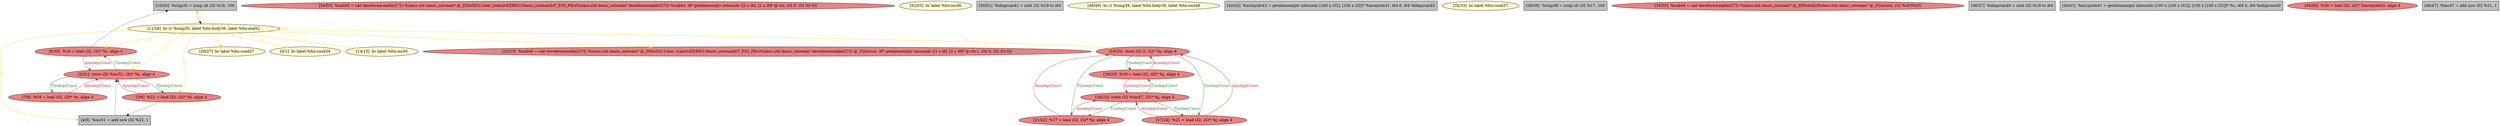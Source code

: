 
digraph G {


node2244 [fillcolor=grey,label="[10/29]  %cmp35 = icmp slt i32 %16, 100",shape=rectangle,style=filled ]
node2243 [fillcolor=lightcoral,label="[9/30]  %16 = load i32, i32* %i, align 4",shape=ellipse,style=filled ]
node2242 [fillcolor=lightcoral,label="[54/55]  %call45 = call dereferenceable(272) %class.std::basic_ostream* @_ZStlsISt11char_traitsIcEERSt13basic_ostreamIcT_ES5_PKc(%class.std::basic_ostream* dereferenceable(272) %call44, i8* getelementptr inbounds ([2 x i8], [2 x i8]* @.str, i32 0, i32 0)) 0))",shape=ellipse,style=filled ]
node2245 [fillcolor=lightcoral,label="[7/8]  %18 = load i32, i32* %i, align 4",shape=ellipse,style=filled ]
node2241 [fillcolor=lemonchiffon,label="[11/28]  br i1 %cmp35, label %for.body36, label %for.end52",shape=ellipse,style=filled ]
node2240 [fillcolor=lemonchiffon,label="[52/53]  br label %for.inc46",shape=ellipse,style=filled ]
node2239 [fillcolor=lightcoral,label="[16/25]  store i32 0, i32* %j, align 4",shape=ellipse,style=filled ]
node2238 [fillcolor=lemonchiffon,label="[26/27]  br label %for.cond37",shape=ellipse,style=filled ]
node2237 [fillcolor=grey,label="[50/51]  %idxprom42 = sext i32 %19 to i64",shape=rectangle,style=filled ]
node2236 [fillcolor=lightcoral,label="[18/23]  store i32 %inc47, i32* %j, align 4",shape=ellipse,style=filled ]
node2235 [fillcolor=lemonchiffon,label="[48/49]  br i1 %cmp38, label %for.body39, label %for.end48",shape=ellipse,style=filled ]
node2223 [fillcolor=lightcoral,label="[19/20]  %19 = load i32, i32* %j, align 4",shape=ellipse,style=filled ]
node2222 [fillcolor=lightcoral,label="[3/6]  %22 = load i32, i32* %i, align 4",shape=ellipse,style=filled ]
node2231 [fillcolor=grey,label="[42/43]  %arrayidx43 = getelementptr inbounds [100 x i32], [100 x i32]* %arrayidx41, i64 0, i64 %idxprom42",shape=rectangle,style=filled ]
node2220 [fillcolor=lemonchiffon,label="[32/33]  br label %for.cond37",shape=ellipse,style=filled ]
node2219 [fillcolor=lightcoral,label="[2/31]  store i32 %inc51, i32* %i, align 4",shape=ellipse,style=filled ]
node2218 [fillcolor=lemonchiffon,label="[0/1]  br label %for.cond34",shape=ellipse,style=filled ]
node2229 [fillcolor=grey,label="[38/39]  %cmp38 = icmp slt i32 %17, 100",shape=rectangle,style=filled ]
node2224 [fillcolor=lemonchiffon,label="[14/15]  br label %for.inc50",shape=ellipse,style=filled ]
node2225 [fillcolor=lightcoral,label="[21/22]  %17 = load i32, i32* %j, align 4",shape=ellipse,style=filled ]
node2226 [fillcolor=lightcoral,label="[34/35]  %call44 = call dereferenceable(272) %class.std::basic_ostream* @_ZNSolsEi(%class.std::basic_ostream* @_ZSt4cout, i32 %20)%20)",shape=ellipse,style=filled ]
node2234 [fillcolor=lightcoral,label="[17/24]  %21 = load i32, i32* %j, align 4",shape=ellipse,style=filled ]
node2221 [fillcolor=grey,label="[4/5]  %inc51 = add nsw i32 %22, 1",shape=rectangle,style=filled ]
node2228 [fillcolor=grey,label="[36/37]  %idxprom40 = sext i32 %18 to i64",shape=rectangle,style=filled ]
node2230 [fillcolor=grey,label="[40/41]  %arrayidx41 = getelementptr inbounds [100 x [100 x i32]], [100 x [100 x i32]]* %c, i64 0, i64 %idxprom40",shape=rectangle,style=filled ]
node2227 [fillcolor=lightcoral,label="[12/13]  %call49 = call dereferenceable(272) %class.std::basic_ostream* @_ZStlsISt11char_traitsIcEERSt13basic_ostreamIcT_ES5_PKc(%class.std::basic_ostream* dereferenceable(272) @_ZSt4cout, i8* getelementptr inbounds ([2 x i8], [2 x i8]* @.str.1, i32 0, i32 0)) 0))",shape=ellipse,style=filled ]
node2232 [fillcolor=lightcoral,label="[44/45]  %20 = load i32, i32* %arrayidx43, align 4",shape=ellipse,style=filled ]
node2233 [fillcolor=grey,label="[46/47]  %inc47 = add nsw i32 %21, 1",shape=rectangle,style=filled ]

node2225->node2239 [style=solid,color=firebrick3,label="A|indep|Const",penwidth=1.0,fontcolor=firebrick3 ]
node2239->node2225 [style=solid,color=forestgreen,label="T|indep|Const",penwidth=1.0,fontcolor=forestgreen ]
node2241->node2219 [style=solid,color=gold,label="C",penwidth=1.0,fontcolor=gold ]
node2241->node2227 [style=solid,color=gold,label="C",penwidth=1.0,fontcolor=gold ]
node2234->node2236 [style=solid,color=firebrick3,label="A|indep|Const",penwidth=1.0,fontcolor=firebrick3 ]
node2223->node2236 [style=solid,color=firebrick3,label="A|indep|Const",penwidth=1.0,fontcolor=firebrick3 ]
node2236->node2223 [style=solid,color=forestgreen,label="T|indep|Const",penwidth=1.0,fontcolor=forestgreen ]
node2241->node2239 [style=solid,color=gold,label="C",penwidth=1.0,fontcolor=gold ]
node2236->node2234 [style=solid,color=forestgreen,label="T|indep|Const",penwidth=1.0,fontcolor=forestgreen ]
node2225->node2236 [style=solid,color=firebrick3,label="A|indep|Const",penwidth=1.0,fontcolor=firebrick3 ]
node2236->node2225 [style=solid,color=forestgreen,label="T|indep|Const",penwidth=1.0,fontcolor=forestgreen ]
node2241->node2224 [style=solid,color=gold,label="C",penwidth=1.0,fontcolor=gold ]
node2239->node2234 [style=solid,color=forestgreen,label="T|indep|Const",penwidth=1.0,fontcolor=forestgreen ]
node2245->node2219 [style=solid,color=firebrick3,label="A|indep|Const",penwidth=1.0,fontcolor=firebrick3 ]
node2219->node2222 [style=solid,color=forestgreen,label="T|indep|Const",penwidth=1.0,fontcolor=forestgreen ]
node2222->node2221 [style=solid,color=black,label="",penwidth=0.5,fontcolor=black ]
node2241->node2243 [style=solid,color=gold,label="C",penwidth=1.0,fontcolor=gold ]
node2241->node2222 [style=solid,color=gold,label="C",penwidth=1.0,fontcolor=gold ]
node2241->node2221 [style=solid,color=gold,label="C",penwidth=1.0,fontcolor=gold ]
node2234->node2239 [style=solid,color=firebrick3,label="A|indep|Const",penwidth=1.0,fontcolor=firebrick3 ]
node2241->node2241 [style=solid,color=gold,label="C",penwidth=1.0,fontcolor=gold ]
node2239->node2223 [style=solid,color=forestgreen,label="T|indep|Const",penwidth=1.0,fontcolor=forestgreen ]
node2243->node2219 [style=solid,color=firebrick3,label="A|indep|Const",penwidth=1.0,fontcolor=firebrick3 ]
node2243->node2244 [style=solid,color=black,label="",penwidth=0.5,fontcolor=black ]
node2241->node2238 [style=solid,color=gold,label="C",penwidth=1.0,fontcolor=gold ]
node2219->node2245 [style=solid,color=forestgreen,label="T|indep|Const",penwidth=1.0,fontcolor=forestgreen ]
node2241->node2218 [style=solid,color=gold,label="C",penwidth=1.0,fontcolor=gold ]
node2222->node2219 [style=solid,color=firebrick3,label="A|indep|Const",penwidth=1.0,fontcolor=firebrick3 ]
node2221->node2219 [style=solid,color=black,label="",penwidth=0.5,fontcolor=black ]
node2219->node2243 [style=solid,color=forestgreen,label="T|indep|Const",penwidth=1.0,fontcolor=forestgreen ]
node2223->node2239 [style=solid,color=firebrick3,label="A|indep|Const",penwidth=1.0,fontcolor=firebrick3 ]
node2241->node2244 [style=solid,color=gold,label="C",penwidth=1.0,fontcolor=gold ]
node2244->node2241 [style=solid,color=black,label="",penwidth=0.5,fontcolor=black ]


}

